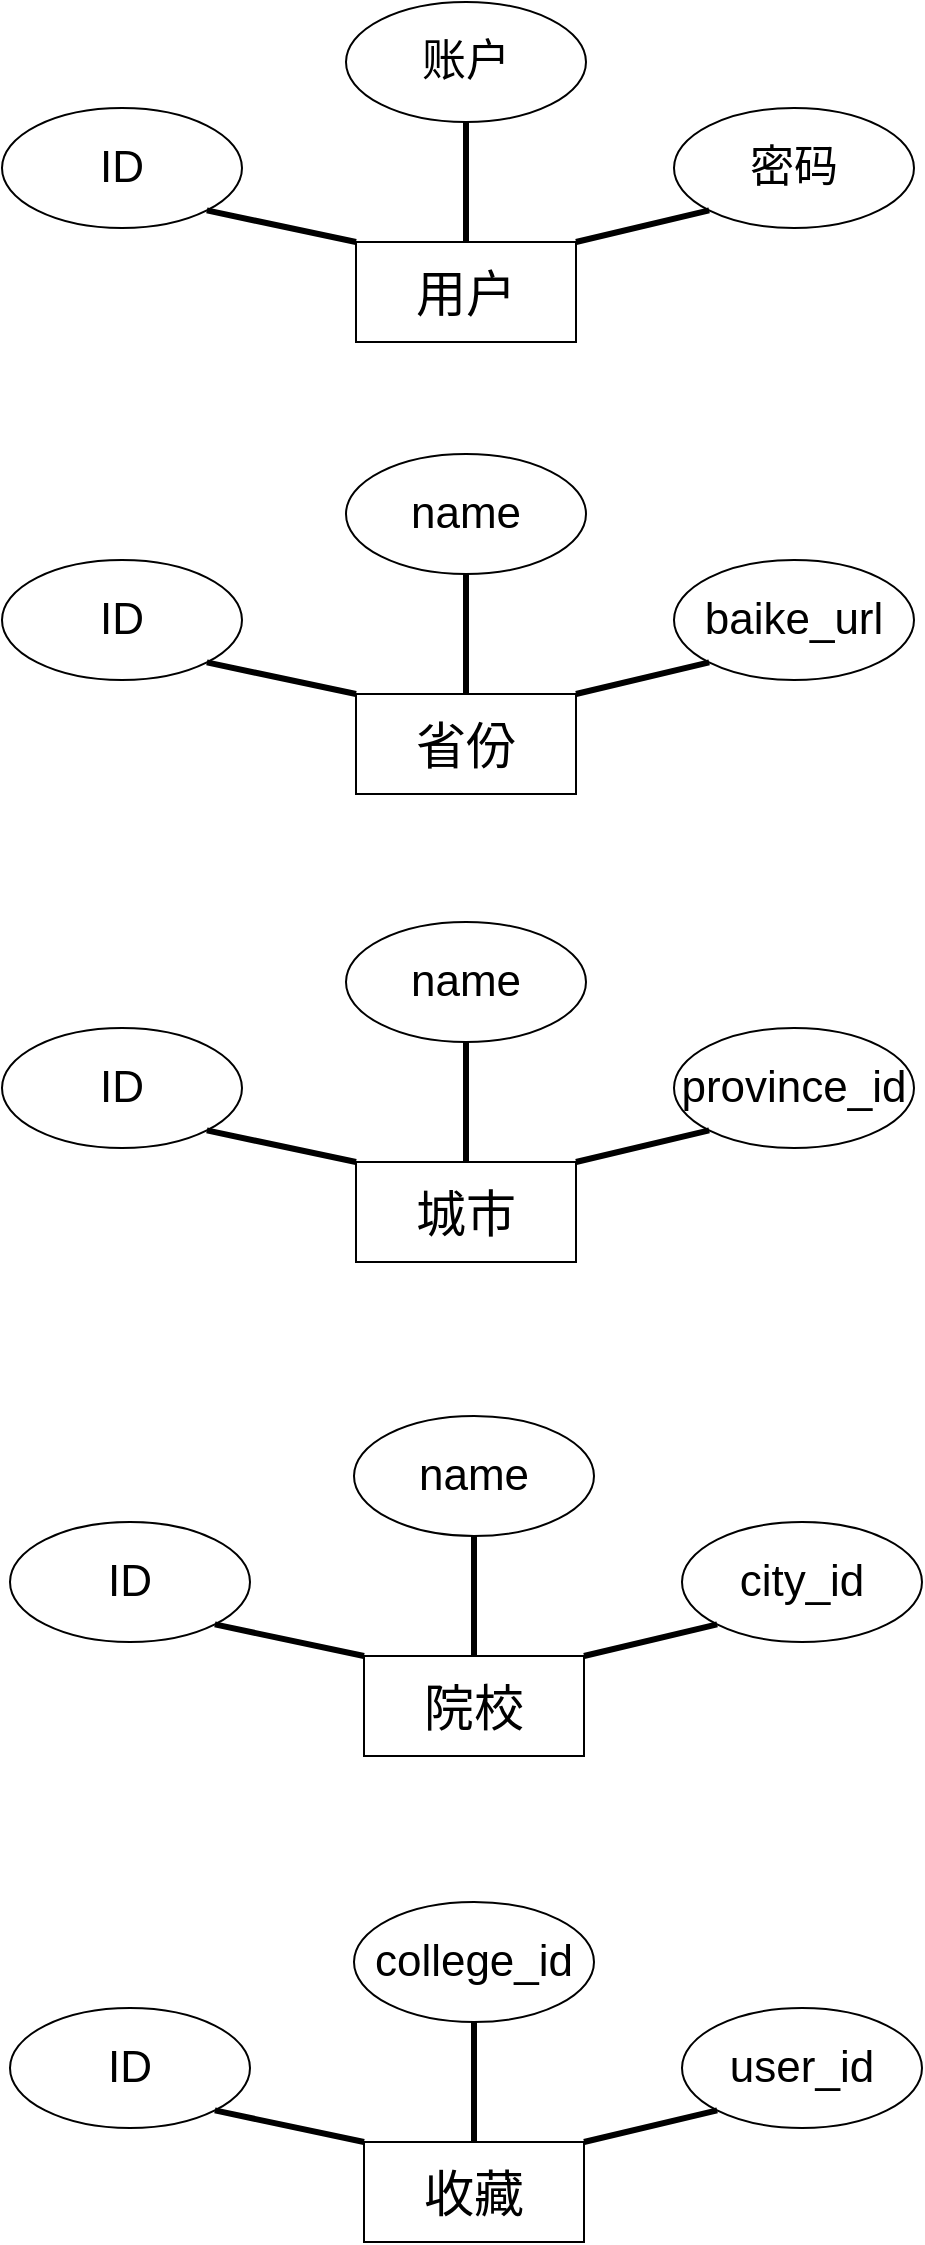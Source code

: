 <mxfile version="24.4.7" type="github">
  <diagram name="第 1 页" id="0qt4IzlYuPPbSQ8wgV9g">
    <mxGraphModel dx="1434" dy="756" grid="0" gridSize="10" guides="1" tooltips="1" connect="1" arrows="1" fold="1" page="1" pageScale="1" pageWidth="827" pageHeight="1169" math="0" shadow="0">
      <root>
        <mxCell id="0" />
        <mxCell id="1" parent="0" />
        <mxCell id="LAOuAQNDwB06aQGSl7v2-1" value="&lt;font style=&quot;font-size: 25px;&quot;&gt;用户&lt;/font&gt;" style="html=1;whiteSpace=wrap;" vertex="1" parent="1">
          <mxGeometry x="340" y="260" width="110" height="50" as="geometry" />
        </mxCell>
        <mxCell id="LAOuAQNDwB06aQGSl7v2-12" value="&lt;font style=&quot;font-size: 22px;&quot;&gt;账户&lt;/font&gt;" style="ellipse;whiteSpace=wrap;html=1;" vertex="1" parent="1">
          <mxGeometry x="335" y="140" width="120" height="60" as="geometry" />
        </mxCell>
        <mxCell id="LAOuAQNDwB06aQGSl7v2-13" value="&lt;font style=&quot;font-size: 22px;&quot;&gt;ID&lt;/font&gt;" style="ellipse;whiteSpace=wrap;html=1;" vertex="1" parent="1">
          <mxGeometry x="163" y="193" width="120" height="60" as="geometry" />
        </mxCell>
        <mxCell id="LAOuAQNDwB06aQGSl7v2-14" value="&lt;font style=&quot;font-size: 22px;&quot;&gt;密码&lt;/font&gt;" style="ellipse;whiteSpace=wrap;html=1;" vertex="1" parent="1">
          <mxGeometry x="499" y="193" width="120" height="60" as="geometry" />
        </mxCell>
        <mxCell id="LAOuAQNDwB06aQGSl7v2-15" value="" style="endArrow=none;html=1;rounded=0;entryX=1;entryY=1;entryDx=0;entryDy=0;exitX=0;exitY=0;exitDx=0;exitDy=0;strokeWidth=3;" edge="1" parent="1" source="LAOuAQNDwB06aQGSl7v2-1" target="LAOuAQNDwB06aQGSl7v2-13">
          <mxGeometry width="50" height="50" relative="1" as="geometry">
            <mxPoint x="339" y="282" as="sourcePoint" />
            <mxPoint x="437" y="350" as="targetPoint" />
          </mxGeometry>
        </mxCell>
        <mxCell id="LAOuAQNDwB06aQGSl7v2-16" value="" style="endArrow=none;html=1;rounded=0;entryX=0.5;entryY=1;entryDx=0;entryDy=0;exitX=0.5;exitY=0;exitDx=0;exitDy=0;strokeWidth=3;" edge="1" parent="1" source="LAOuAQNDwB06aQGSl7v2-1" target="LAOuAQNDwB06aQGSl7v2-12">
          <mxGeometry width="50" height="50" relative="1" as="geometry">
            <mxPoint x="387" y="400" as="sourcePoint" />
            <mxPoint x="437" y="350" as="targetPoint" />
          </mxGeometry>
        </mxCell>
        <mxCell id="LAOuAQNDwB06aQGSl7v2-17" value="" style="endArrow=none;html=1;rounded=0;entryX=0;entryY=1;entryDx=0;entryDy=0;exitX=1;exitY=0;exitDx=0;exitDy=0;strokeWidth=3;" edge="1" parent="1" source="LAOuAQNDwB06aQGSl7v2-1" target="LAOuAQNDwB06aQGSl7v2-14">
          <mxGeometry width="50" height="50" relative="1" as="geometry">
            <mxPoint x="387" y="400" as="sourcePoint" />
            <mxPoint x="437" y="350" as="targetPoint" />
          </mxGeometry>
        </mxCell>
        <mxCell id="LAOuAQNDwB06aQGSl7v2-18" value="&lt;span style=&quot;font-size: 25px;&quot;&gt;省份&lt;/span&gt;" style="html=1;whiteSpace=wrap;" vertex="1" parent="1">
          <mxGeometry x="340" y="486" width="110" height="50" as="geometry" />
        </mxCell>
        <mxCell id="LAOuAQNDwB06aQGSl7v2-19" value="&lt;font style=&quot;font-size: 22px;&quot;&gt;name&lt;/font&gt;" style="ellipse;whiteSpace=wrap;html=1;" vertex="1" parent="1">
          <mxGeometry x="335" y="366" width="120" height="60" as="geometry" />
        </mxCell>
        <mxCell id="LAOuAQNDwB06aQGSl7v2-20" value="&lt;font style=&quot;font-size: 22px;&quot;&gt;ID&lt;/font&gt;" style="ellipse;whiteSpace=wrap;html=1;" vertex="1" parent="1">
          <mxGeometry x="163" y="419" width="120" height="60" as="geometry" />
        </mxCell>
        <mxCell id="LAOuAQNDwB06aQGSl7v2-21" value="&lt;font style=&quot;font-size: 22px;&quot;&gt;baike_url&lt;/font&gt;" style="ellipse;whiteSpace=wrap;html=1;" vertex="1" parent="1">
          <mxGeometry x="499" y="419" width="120" height="60" as="geometry" />
        </mxCell>
        <mxCell id="LAOuAQNDwB06aQGSl7v2-22" value="" style="endArrow=none;html=1;rounded=0;entryX=1;entryY=1;entryDx=0;entryDy=0;exitX=0;exitY=0;exitDx=0;exitDy=0;strokeWidth=3;" edge="1" parent="1" source="LAOuAQNDwB06aQGSl7v2-18" target="LAOuAQNDwB06aQGSl7v2-20">
          <mxGeometry width="50" height="50" relative="1" as="geometry">
            <mxPoint x="339" y="508" as="sourcePoint" />
            <mxPoint x="437" y="576" as="targetPoint" />
          </mxGeometry>
        </mxCell>
        <mxCell id="LAOuAQNDwB06aQGSl7v2-23" value="" style="endArrow=none;html=1;rounded=0;entryX=0.5;entryY=1;entryDx=0;entryDy=0;exitX=0.5;exitY=0;exitDx=0;exitDy=0;strokeWidth=3;" edge="1" parent="1" source="LAOuAQNDwB06aQGSl7v2-18" target="LAOuAQNDwB06aQGSl7v2-19">
          <mxGeometry width="50" height="50" relative="1" as="geometry">
            <mxPoint x="387" y="626" as="sourcePoint" />
            <mxPoint x="437" y="576" as="targetPoint" />
          </mxGeometry>
        </mxCell>
        <mxCell id="LAOuAQNDwB06aQGSl7v2-24" value="" style="endArrow=none;html=1;rounded=0;entryX=0;entryY=1;entryDx=0;entryDy=0;exitX=1;exitY=0;exitDx=0;exitDy=0;strokeWidth=3;" edge="1" parent="1" source="LAOuAQNDwB06aQGSl7v2-18" target="LAOuAQNDwB06aQGSl7v2-21">
          <mxGeometry width="50" height="50" relative="1" as="geometry">
            <mxPoint x="387" y="626" as="sourcePoint" />
            <mxPoint x="437" y="576" as="targetPoint" />
          </mxGeometry>
        </mxCell>
        <mxCell id="LAOuAQNDwB06aQGSl7v2-25" value="&lt;font style=&quot;font-size: 25px;&quot;&gt;城市&lt;/font&gt;" style="html=1;whiteSpace=wrap;" vertex="1" parent="1">
          <mxGeometry x="340" y="720" width="110" height="50" as="geometry" />
        </mxCell>
        <mxCell id="LAOuAQNDwB06aQGSl7v2-26" value="&lt;font style=&quot;font-size: 22px;&quot;&gt;name&lt;/font&gt;" style="ellipse;whiteSpace=wrap;html=1;" vertex="1" parent="1">
          <mxGeometry x="335" y="600" width="120" height="60" as="geometry" />
        </mxCell>
        <mxCell id="LAOuAQNDwB06aQGSl7v2-27" value="&lt;font style=&quot;font-size: 22px;&quot;&gt;ID&lt;/font&gt;" style="ellipse;whiteSpace=wrap;html=1;" vertex="1" parent="1">
          <mxGeometry x="163" y="653" width="120" height="60" as="geometry" />
        </mxCell>
        <mxCell id="LAOuAQNDwB06aQGSl7v2-28" value="&lt;font style=&quot;font-size: 22px;&quot;&gt;province_id&lt;/font&gt;" style="ellipse;whiteSpace=wrap;html=1;" vertex="1" parent="1">
          <mxGeometry x="499" y="653" width="120" height="60" as="geometry" />
        </mxCell>
        <mxCell id="LAOuAQNDwB06aQGSl7v2-29" value="" style="endArrow=none;html=1;rounded=0;entryX=1;entryY=1;entryDx=0;entryDy=0;exitX=0;exitY=0;exitDx=0;exitDy=0;strokeWidth=3;" edge="1" parent="1" source="LAOuAQNDwB06aQGSl7v2-25" target="LAOuAQNDwB06aQGSl7v2-27">
          <mxGeometry width="50" height="50" relative="1" as="geometry">
            <mxPoint x="339" y="742" as="sourcePoint" />
            <mxPoint x="437" y="810" as="targetPoint" />
          </mxGeometry>
        </mxCell>
        <mxCell id="LAOuAQNDwB06aQGSl7v2-30" value="" style="endArrow=none;html=1;rounded=0;entryX=0.5;entryY=1;entryDx=0;entryDy=0;exitX=0.5;exitY=0;exitDx=0;exitDy=0;strokeWidth=3;" edge="1" parent="1" source="LAOuAQNDwB06aQGSl7v2-25" target="LAOuAQNDwB06aQGSl7v2-26">
          <mxGeometry width="50" height="50" relative="1" as="geometry">
            <mxPoint x="387" y="860" as="sourcePoint" />
            <mxPoint x="437" y="810" as="targetPoint" />
          </mxGeometry>
        </mxCell>
        <mxCell id="LAOuAQNDwB06aQGSl7v2-31" value="" style="endArrow=none;html=1;rounded=0;entryX=0;entryY=1;entryDx=0;entryDy=0;exitX=1;exitY=0;exitDx=0;exitDy=0;strokeWidth=3;" edge="1" parent="1" source="LAOuAQNDwB06aQGSl7v2-25" target="LAOuAQNDwB06aQGSl7v2-28">
          <mxGeometry width="50" height="50" relative="1" as="geometry">
            <mxPoint x="387" y="860" as="sourcePoint" />
            <mxPoint x="437" y="810" as="targetPoint" />
          </mxGeometry>
        </mxCell>
        <mxCell id="LAOuAQNDwB06aQGSl7v2-32" value="&lt;span style=&quot;font-size: 25px;&quot;&gt;院校&lt;/span&gt;" style="html=1;whiteSpace=wrap;" vertex="1" parent="1">
          <mxGeometry x="344" y="967" width="110" height="50" as="geometry" />
        </mxCell>
        <mxCell id="LAOuAQNDwB06aQGSl7v2-33" value="&lt;font style=&quot;font-size: 22px;&quot;&gt;name&lt;/font&gt;" style="ellipse;whiteSpace=wrap;html=1;" vertex="1" parent="1">
          <mxGeometry x="339" y="847" width="120" height="60" as="geometry" />
        </mxCell>
        <mxCell id="LAOuAQNDwB06aQGSl7v2-34" value="&lt;font style=&quot;font-size: 22px;&quot;&gt;ID&lt;/font&gt;" style="ellipse;whiteSpace=wrap;html=1;" vertex="1" parent="1">
          <mxGeometry x="167" y="900" width="120" height="60" as="geometry" />
        </mxCell>
        <mxCell id="LAOuAQNDwB06aQGSl7v2-35" value="&lt;font style=&quot;font-size: 22px;&quot;&gt;city_id&lt;/font&gt;" style="ellipse;whiteSpace=wrap;html=1;" vertex="1" parent="1">
          <mxGeometry x="503" y="900" width="120" height="60" as="geometry" />
        </mxCell>
        <mxCell id="LAOuAQNDwB06aQGSl7v2-36" value="" style="endArrow=none;html=1;rounded=0;entryX=1;entryY=1;entryDx=0;entryDy=0;exitX=0;exitY=0;exitDx=0;exitDy=0;strokeWidth=3;" edge="1" parent="1" source="LAOuAQNDwB06aQGSl7v2-32" target="LAOuAQNDwB06aQGSl7v2-34">
          <mxGeometry width="50" height="50" relative="1" as="geometry">
            <mxPoint x="343" y="989" as="sourcePoint" />
            <mxPoint x="441" y="1057" as="targetPoint" />
          </mxGeometry>
        </mxCell>
        <mxCell id="LAOuAQNDwB06aQGSl7v2-37" value="" style="endArrow=none;html=1;rounded=0;entryX=0.5;entryY=1;entryDx=0;entryDy=0;exitX=0.5;exitY=0;exitDx=0;exitDy=0;strokeWidth=3;" edge="1" parent="1" source="LAOuAQNDwB06aQGSl7v2-32" target="LAOuAQNDwB06aQGSl7v2-33">
          <mxGeometry width="50" height="50" relative="1" as="geometry">
            <mxPoint x="391" y="1107" as="sourcePoint" />
            <mxPoint x="441" y="1057" as="targetPoint" />
          </mxGeometry>
        </mxCell>
        <mxCell id="LAOuAQNDwB06aQGSl7v2-38" value="" style="endArrow=none;html=1;rounded=0;entryX=0;entryY=1;entryDx=0;entryDy=0;exitX=1;exitY=0;exitDx=0;exitDy=0;strokeWidth=3;" edge="1" parent="1" source="LAOuAQNDwB06aQGSl7v2-32" target="LAOuAQNDwB06aQGSl7v2-35">
          <mxGeometry width="50" height="50" relative="1" as="geometry">
            <mxPoint x="391" y="1107" as="sourcePoint" />
            <mxPoint x="441" y="1057" as="targetPoint" />
          </mxGeometry>
        </mxCell>
        <mxCell id="LAOuAQNDwB06aQGSl7v2-39" value="&lt;span style=&quot;font-size: 25px;&quot;&gt;收藏&lt;/span&gt;" style="html=1;whiteSpace=wrap;" vertex="1" parent="1">
          <mxGeometry x="344" y="1210" width="110" height="50" as="geometry" />
        </mxCell>
        <mxCell id="LAOuAQNDwB06aQGSl7v2-40" value="&lt;font style=&quot;font-size: 22px;&quot;&gt;college_id&lt;/font&gt;" style="ellipse;whiteSpace=wrap;html=1;" vertex="1" parent="1">
          <mxGeometry x="339" y="1090" width="120" height="60" as="geometry" />
        </mxCell>
        <mxCell id="LAOuAQNDwB06aQGSl7v2-41" value="&lt;font style=&quot;font-size: 22px;&quot;&gt;ID&lt;/font&gt;" style="ellipse;whiteSpace=wrap;html=1;" vertex="1" parent="1">
          <mxGeometry x="167" y="1143" width="120" height="60" as="geometry" />
        </mxCell>
        <mxCell id="LAOuAQNDwB06aQGSl7v2-42" value="&lt;font style=&quot;font-size: 22px;&quot;&gt;user_id&lt;/font&gt;" style="ellipse;whiteSpace=wrap;html=1;" vertex="1" parent="1">
          <mxGeometry x="503" y="1143" width="120" height="60" as="geometry" />
        </mxCell>
        <mxCell id="LAOuAQNDwB06aQGSl7v2-43" value="" style="endArrow=none;html=1;rounded=0;entryX=1;entryY=1;entryDx=0;entryDy=0;exitX=0;exitY=0;exitDx=0;exitDy=0;strokeWidth=3;" edge="1" parent="1" source="LAOuAQNDwB06aQGSl7v2-39" target="LAOuAQNDwB06aQGSl7v2-41">
          <mxGeometry width="50" height="50" relative="1" as="geometry">
            <mxPoint x="343" y="1232" as="sourcePoint" />
            <mxPoint x="441" y="1300" as="targetPoint" />
          </mxGeometry>
        </mxCell>
        <mxCell id="LAOuAQNDwB06aQGSl7v2-44" value="" style="endArrow=none;html=1;rounded=0;entryX=0.5;entryY=1;entryDx=0;entryDy=0;exitX=0.5;exitY=0;exitDx=0;exitDy=0;strokeWidth=3;" edge="1" parent="1" source="LAOuAQNDwB06aQGSl7v2-39" target="LAOuAQNDwB06aQGSl7v2-40">
          <mxGeometry width="50" height="50" relative="1" as="geometry">
            <mxPoint x="391" y="1350" as="sourcePoint" />
            <mxPoint x="441" y="1300" as="targetPoint" />
          </mxGeometry>
        </mxCell>
        <mxCell id="LAOuAQNDwB06aQGSl7v2-45" value="" style="endArrow=none;html=1;rounded=0;entryX=0;entryY=1;entryDx=0;entryDy=0;exitX=1;exitY=0;exitDx=0;exitDy=0;strokeWidth=3;" edge="1" parent="1" source="LAOuAQNDwB06aQGSl7v2-39" target="LAOuAQNDwB06aQGSl7v2-42">
          <mxGeometry width="50" height="50" relative="1" as="geometry">
            <mxPoint x="391" y="1350" as="sourcePoint" />
            <mxPoint x="441" y="1300" as="targetPoint" />
          </mxGeometry>
        </mxCell>
      </root>
    </mxGraphModel>
  </diagram>
</mxfile>
